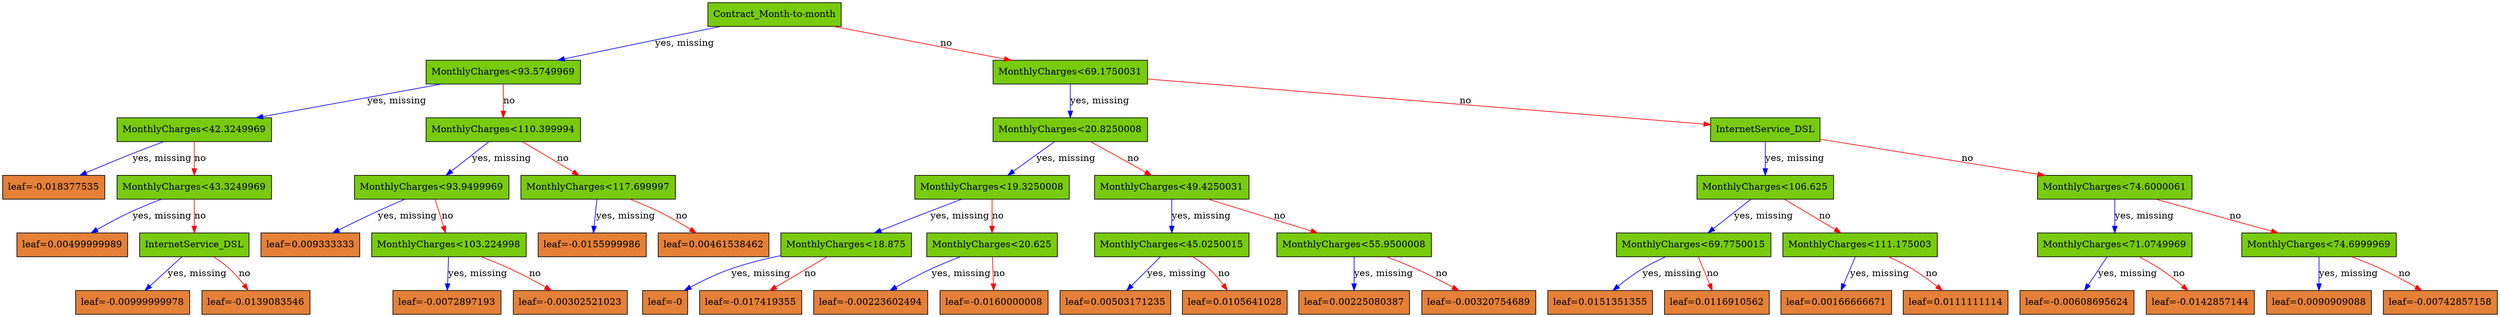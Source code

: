 digraph {
    graph [ rankdir=TB ]

    0 [ label="Contract_Month-to-month" fillcolor="#78cbe" shape="box" style="filled" ]
    0 -> 1 [label="yes, missing" color="#0000FF"]
    0 -> 2 [label="no" color="#FF0000"]

    1 [ label="MonthlyCharges<93.5749969" fillcolor="#78cbe" shape="box" style="filled" ]
    1 -> 3 [label="yes, missing" color="#0000FF"]
    1 -> 4 [label="no" color="#FF0000"]

    3 [ label="MonthlyCharges<42.3249969" fillcolor="#78cbe" shape="box" style="filled" ]
    3 -> 7 [label="yes, missing" color="#0000FF"]
    3 -> 8 [label="no" color="#FF0000"]

    7 [ label="leaf=-0.018377535" fillcolor="#e48038" shape="box" style="filled" ]

    8 [ label="MonthlyCharges<43.3249969" fillcolor="#78cbe" shape="box" style="filled" ]
    8 -> 15 [label="yes, missing" color="#0000FF"]
    8 -> 16 [label="no" color="#FF0000"]

    15 [ label="leaf=0.00499999989" fillcolor="#e48038" shape="box" style="filled" ]

    16 [ label="InternetService_DSL" fillcolor="#78cbe" shape="box" style="filled" ]
    16 -> 29 [label="yes, missing" color="#0000FF"]
    16 -> 30 [label="no" color="#FF0000"]

    29 [ label="leaf=-0.00999999978" fillcolor="#e48038" shape="box" style="filled" ]

    30 [ label="leaf=-0.0139083546" fillcolor="#e48038" shape="box" style="filled" ]

    4 [ label="MonthlyCharges<110.399994" fillcolor="#78cbe" shape="box" style="filled" ]
    4 -> 9 [label="yes, missing" color="#0000FF"]
    4 -> 10 [label="no" color="#FF0000"]

    9 [ label="MonthlyCharges<93.9499969" fillcolor="#78cbe" shape="box" style="filled" ]
    9 -> 17 [label="yes, missing" color="#0000FF"]
    9 -> 18 [label="no" color="#FF0000"]

    17 [ label="leaf=0.009333333" fillcolor="#e48038" shape="box" style="filled" ]

    18 [ label="MonthlyCharges<103.224998" fillcolor="#78cbe" shape="box" style="filled" ]
    18 -> 33 [label="yes, missing" color="#0000FF"]
    18 -> 34 [label="no" color="#FF0000"]

    33 [ label="leaf=-0.0072897193" fillcolor="#e48038" shape="box" style="filled" ]

    34 [ label="leaf=-0.00302521023" fillcolor="#e48038" shape="box" style="filled" ]

    10 [ label="MonthlyCharges<117.699997" fillcolor="#78cbe" shape="box" style="filled" ]
    10 -> 19 [label="yes, missing" color="#0000FF"]
    10 -> 20 [label="no" color="#FF0000"]

    19 [ label="leaf=-0.0155999986" fillcolor="#e48038" shape="box" style="filled" ]

    20 [ label="leaf=0.00461538462" fillcolor="#e48038" shape="box" style="filled" ]

    2 [ label="MonthlyCharges<69.1750031" fillcolor="#78cbe" shape="box" style="filled" ]
    2 -> 5 [label="yes, missing" color="#0000FF"]
    2 -> 6 [label="no" color="#FF0000"]

    5 [ label="MonthlyCharges<20.8250008" fillcolor="#78cbe" shape="box" style="filled" ]
    5 -> 11 [label="yes, missing" color="#0000FF"]
    5 -> 12 [label="no" color="#FF0000"]

    11 [ label="MonthlyCharges<19.3250008" fillcolor="#78cbe" shape="box" style="filled" ]
    11 -> 21 [label="yes, missing" color="#0000FF"]
    11 -> 22 [label="no" color="#FF0000"]

    21 [ label="MonthlyCharges<18.875" fillcolor="#78cbe" shape="box" style="filled" ]
    21 -> 37 [label="yes, missing" color="#0000FF"]
    21 -> 38 [label="no" color="#FF0000"]

    37 [ label="leaf=-0" fillcolor="#e48038" shape="box" style="filled" ]

    38 [ label="leaf=-0.017419355" fillcolor="#e48038" shape="box" style="filled" ]

    22 [ label="MonthlyCharges<20.625" fillcolor="#78cbe" shape="box" style="filled" ]
    22 -> 39 [label="yes, missing" color="#0000FF"]
    22 -> 40 [label="no" color="#FF0000"]

    39 [ label="leaf=-0.00223602494" fillcolor="#e48038" shape="box" style="filled" ]

    40 [ label="leaf=-0.0160000008" fillcolor="#e48038" shape="box" style="filled" ]

    12 [ label="MonthlyCharges<49.4250031" fillcolor="#78cbe" shape="box" style="filled" ]
    12 -> 23 [label="yes, missing" color="#0000FF"]
    12 -> 24 [label="no" color="#FF0000"]

    23 [ label="MonthlyCharges<45.0250015" fillcolor="#78cbe" shape="box" style="filled" ]
    23 -> 41 [label="yes, missing" color="#0000FF"]
    23 -> 42 [label="no" color="#FF0000"]

    41 [ label="leaf=0.00503171235" fillcolor="#e48038" shape="box" style="filled" ]

    42 [ label="leaf=0.0105641028" fillcolor="#e48038" shape="box" style="filled" ]

    24 [ label="MonthlyCharges<55.9500008" fillcolor="#78cbe" shape="box" style="filled" ]
    24 -> 43 [label="yes, missing" color="#0000FF"]
    24 -> 44 [label="no" color="#FF0000"]

    43 [ label="leaf=0.00225080387" fillcolor="#e48038" shape="box" style="filled" ]

    44 [ label="leaf=-0.00320754689" fillcolor="#e48038" shape="box" style="filled" ]

    6 [ label="InternetService_DSL" fillcolor="#78cbe" shape="box" style="filled" ]
    6 -> 13 [label="yes, missing" color="#0000FF"]
    6 -> 14 [label="no" color="#FF0000"]

    13 [ label="MonthlyCharges<106.625" fillcolor="#78cbe" shape="box" style="filled" ]
    13 -> 25 [label="yes, missing" color="#0000FF"]
    13 -> 26 [label="no" color="#FF0000"]

    25 [ label="MonthlyCharges<69.7750015" fillcolor="#78cbe" shape="box" style="filled" ]
    25 -> 45 [label="yes, missing" color="#0000FF"]
    25 -> 46 [label="no" color="#FF0000"]

    45 [ label="leaf=0.0151351355" fillcolor="#e48038" shape="box" style="filled" ]

    46 [ label="leaf=0.0116910562" fillcolor="#e48038" shape="box" style="filled" ]

    26 [ label="MonthlyCharges<111.175003" fillcolor="#78cbe" shape="box" style="filled" ]
    26 -> 47 [label="yes, missing" color="#0000FF"]
    26 -> 48 [label="no" color="#FF0000"]

    47 [ label="leaf=0.00166666671" fillcolor="#e48038" shape="box" style="filled" ]

    48 [ label="leaf=0.0111111114" fillcolor="#e48038" shape="box" style="filled" ]

    14 [ label="MonthlyCharges<74.6000061" fillcolor="#78cbe" shape="box" style="filled" ]
    14 -> 27 [label="yes, missing" color="#0000FF"]
    14 -> 28 [label="no" color="#FF0000"]

    27 [ label="MonthlyCharges<71.0749969" fillcolor="#78cbe" shape="box" style="filled" ]
    27 -> 49 [label="yes, missing" color="#0000FF"]
    27 -> 50 [label="no" color="#FF0000"]

    49 [ label="leaf=-0.00608695624" fillcolor="#e48038" shape="box" style="filled" ]

    50 [ label="leaf=-0.0142857144" fillcolor="#e48038" shape="box" style="filled" ]

    28 [ label="MonthlyCharges<74.6999969" fillcolor="#78cbe" shape="box" style="filled" ]
    28 -> 51 [label="yes, missing" color="#0000FF"]
    28 -> 52 [label="no" color="#FF0000"]

    51 [ label="leaf=0.0090909088" fillcolor="#e48038" shape="box" style="filled" ]

    52 [ label="leaf=-0.00742857158" fillcolor="#e48038" shape="box" style="filled" ]
}

